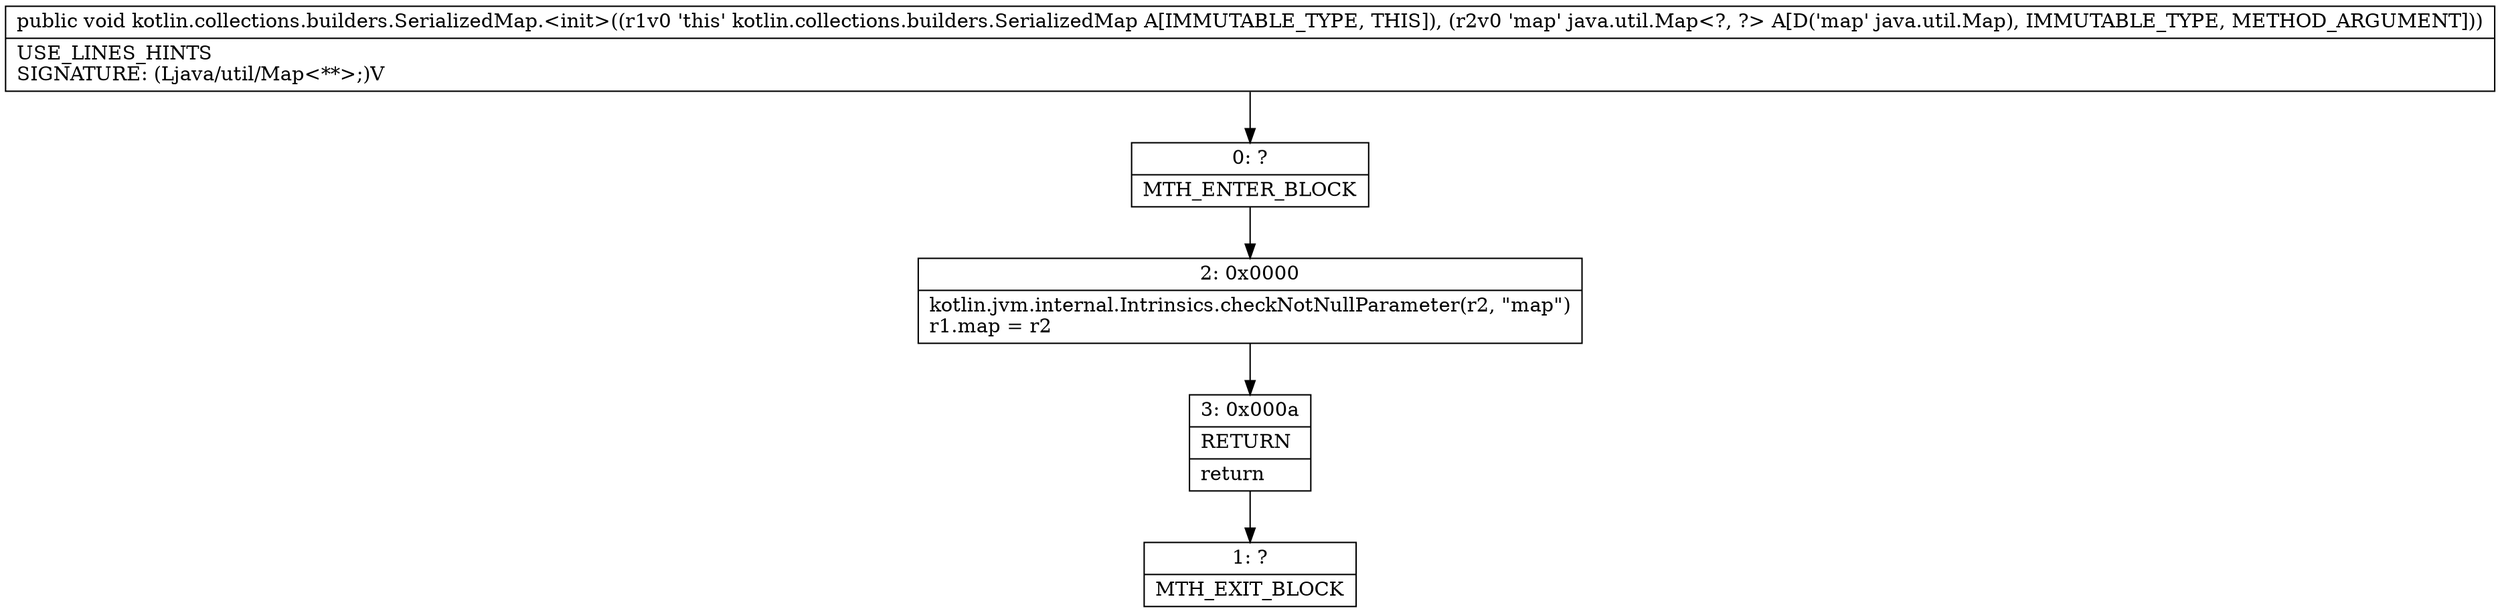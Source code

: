 digraph "CFG forkotlin.collections.builders.SerializedMap.\<init\>(Ljava\/util\/Map;)V" {
Node_0 [shape=record,label="{0\:\ ?|MTH_ENTER_BLOCK\l}"];
Node_2 [shape=record,label="{2\:\ 0x0000|kotlin.jvm.internal.Intrinsics.checkNotNullParameter(r2, \"map\")\lr1.map = r2\l}"];
Node_3 [shape=record,label="{3\:\ 0x000a|RETURN\l|return\l}"];
Node_1 [shape=record,label="{1\:\ ?|MTH_EXIT_BLOCK\l}"];
MethodNode[shape=record,label="{public void kotlin.collections.builders.SerializedMap.\<init\>((r1v0 'this' kotlin.collections.builders.SerializedMap A[IMMUTABLE_TYPE, THIS]), (r2v0 'map' java.util.Map\<?, ?\> A[D('map' java.util.Map), IMMUTABLE_TYPE, METHOD_ARGUMENT]))  | USE_LINES_HINTS\lSIGNATURE: (Ljava\/util\/Map\<**\>;)V\l}"];
MethodNode -> Node_0;Node_0 -> Node_2;
Node_2 -> Node_3;
Node_3 -> Node_1;
}


